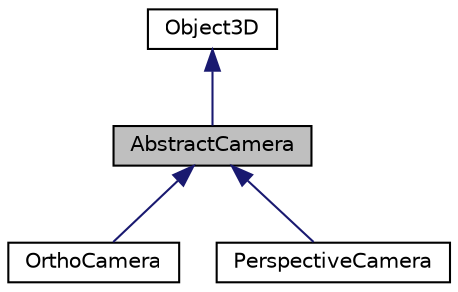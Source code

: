 digraph "AbstractCamera"
{
  edge [fontname="Helvetica",fontsize="10",labelfontname="Helvetica",labelfontsize="10"];
  node [fontname="Helvetica",fontsize="10",shape=record];
  Node1 [label="AbstractCamera",height=0.2,width=0.4,color="black", fillcolor="grey75", style="filled" fontcolor="black"];
  Node2 -> Node1 [dir="back",color="midnightblue",fontsize="10",style="solid"];
  Node2 [label="Object3D",height=0.2,width=0.4,color="black", fillcolor="white", style="filled",URL="$class_object3_d.html",tooltip="An object positioned in 3D space. "];
  Node1 -> Node3 [dir="back",color="midnightblue",fontsize="10",style="solid"];
  Node3 [label="OrthoCamera",height=0.2,width=0.4,color="black", fillcolor="white", style="filled",URL="$class_ortho_camera.html",tooltip="An orthographic camera defined in 3D space. "];
  Node1 -> Node4 [dir="back",color="midnightblue",fontsize="10",style="solid"];
  Node4 [label="PerspectiveCamera",height=0.2,width=0.4,color="black", fillcolor="white", style="filled",URL="$class_perspective_camera.html",tooltip="A perspective camera defined in 3D space. "];
}
